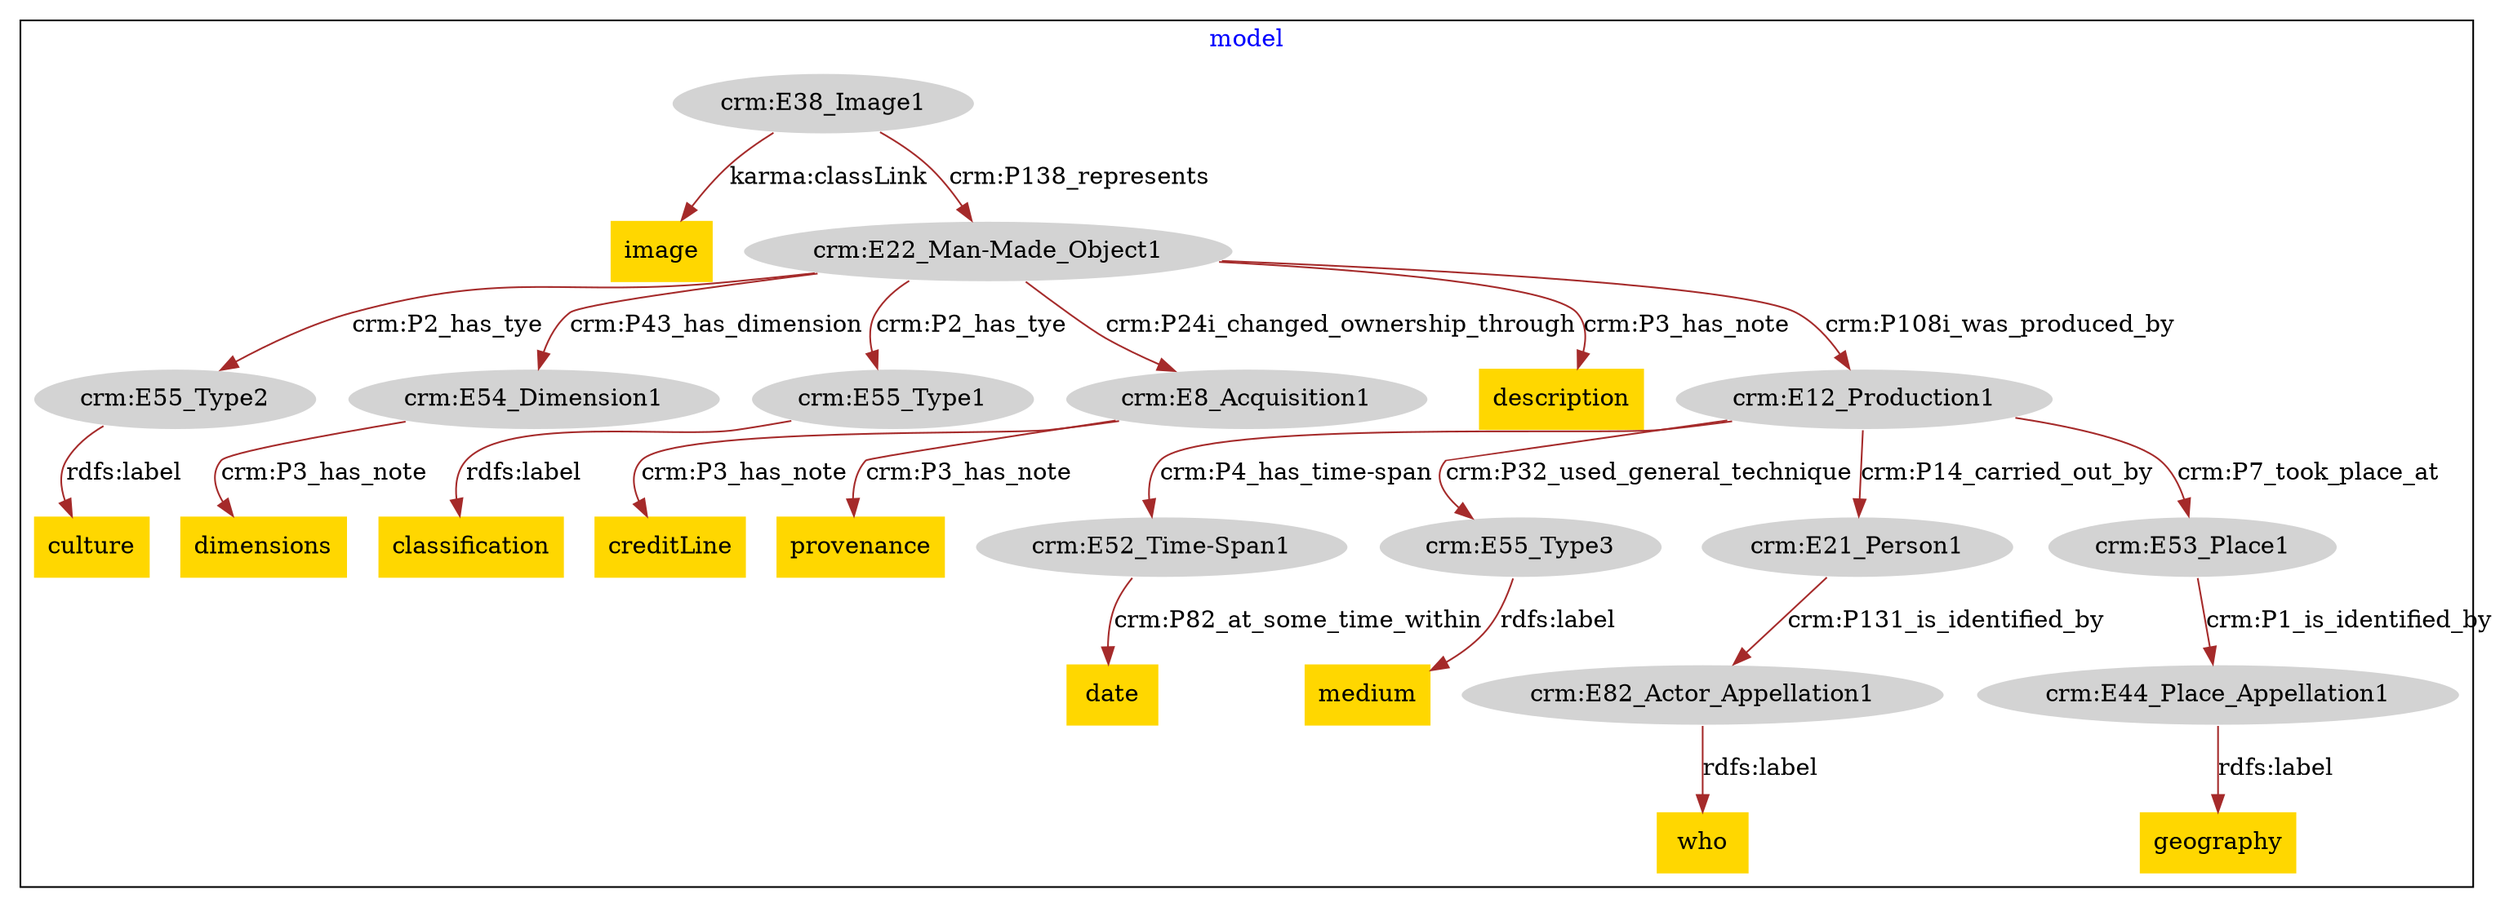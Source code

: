 digraph n0 {
fontcolor="blue"
remincross="true"
subgraph cluster {
label="model"
"crm:E38_Image1"[style="filled",color="white",fillcolor="lightgray",label="crm:E38_Image1"];
"image"[shape="plaintext",style="filled",fillcolor="gold",label="image"];
"crm:E52_Time-Span1"[style="filled",color="white",fillcolor="lightgray",label="crm:E52_Time-Span1"];
"date"[shape="plaintext",style="filled",fillcolor="gold",label="date"];
"crm:E44_Place_Appellation1"[style="filled",color="white",fillcolor="lightgray",label="crm:E44_Place_Appellation1"];
"geography"[shape="plaintext",style="filled",fillcolor="gold",label="geography"];
"crm:E55_Type2"[style="filled",color="white",fillcolor="lightgray",label="crm:E55_Type2"];
"culture"[shape="plaintext",style="filled",fillcolor="gold",label="culture"];
"crm:E55_Type3"[style="filled",color="white",fillcolor="lightgray",label="crm:E55_Type3"];
"medium"[shape="plaintext",style="filled",fillcolor="gold",label="medium"];
"crm:E54_Dimension1"[style="filled",color="white",fillcolor="lightgray",label="crm:E54_Dimension1"];
"dimensions"[shape="plaintext",style="filled",fillcolor="gold",label="dimensions"];
"crm:E55_Type1"[style="filled",color="white",fillcolor="lightgray",label="crm:E55_Type1"];
"classification"[shape="plaintext",style="filled",fillcolor="gold",label="classification"];
"crm:E8_Acquisition1"[style="filled",color="white",fillcolor="lightgray",label="crm:E8_Acquisition1"];
"creditLine"[shape="plaintext",style="filled",fillcolor="gold",label="creditLine"];
"crm:E82_Actor_Appellation1"[style="filled",color="white",fillcolor="lightgray",label="crm:E82_Actor_Appellation1"];
"who"[shape="plaintext",style="filled",fillcolor="gold",label="who"];
"crm:E22_Man-Made_Object1"[style="filled",color="white",fillcolor="lightgray",label="crm:E22_Man-Made_Object1"];
"description"[shape="plaintext",style="filled",fillcolor="gold",label="description"];
"provenance"[shape="plaintext",style="filled",fillcolor="gold",label="provenance"];
"crm:E12_Production1"[style="filled",color="white",fillcolor="lightgray",label="crm:E12_Production1"];
"crm:E21_Person1"[style="filled",color="white",fillcolor="lightgray",label="crm:E21_Person1"];
"crm:E53_Place1"[style="filled",color="white",fillcolor="lightgray",label="crm:E53_Place1"];
}
"crm:E38_Image1" -> "image"[color="brown",fontcolor="black",label="karma:classLink"];
"crm:E52_Time-Span1" -> "date"[color="brown",fontcolor="black",label="crm:P82_at_some_time_within"];
"crm:E44_Place_Appellation1" -> "geography"[color="brown",fontcolor="black",label="rdfs:label"];
"crm:E55_Type2" -> "culture"[color="brown",fontcolor="black",label="rdfs:label"];
"crm:E55_Type3" -> "medium"[color="brown",fontcolor="black",label="rdfs:label"];
"crm:E54_Dimension1" -> "dimensions"[color="brown",fontcolor="black",label="crm:P3_has_note"];
"crm:E55_Type1" -> "classification"[color="brown",fontcolor="black",label="rdfs:label"];
"crm:E8_Acquisition1" -> "creditLine"[color="brown",fontcolor="black",label="crm:P3_has_note"];
"crm:E82_Actor_Appellation1" -> "who"[color="brown",fontcolor="black",label="rdfs:label"];
"crm:E22_Man-Made_Object1" -> "description"[color="brown",fontcolor="black",label="crm:P3_has_note"];
"crm:E8_Acquisition1" -> "provenance"[color="brown",fontcolor="black",label="crm:P3_has_note"];
"crm:E38_Image1" -> "crm:E22_Man-Made_Object1"[color="brown",fontcolor="black",label="crm:P138_represents"];
"crm:E22_Man-Made_Object1" -> "crm:E12_Production1"[color="brown",fontcolor="black",label="crm:P108i_was_produced_by"];
"crm:E22_Man-Made_Object1" -> "crm:E55_Type1"[color="brown",fontcolor="black",label="crm:P2_has_tye"];
"crm:E22_Man-Made_Object1" -> "crm:E55_Type2"[color="brown",fontcolor="black",label="crm:P2_has_tye"];
"crm:E22_Man-Made_Object1" -> "crm:E8_Acquisition1"[color="brown",fontcolor="black",label="crm:P24i_changed_ownership_through"];
"crm:E22_Man-Made_Object1" -> "crm:E54_Dimension1"[color="brown",fontcolor="black",label="crm:P43_has_dimension"];
"crm:E12_Production1" -> "crm:E21_Person1"[color="brown",fontcolor="black",label="crm:P14_carried_out_by"];
"crm:E12_Production1" -> "crm:E55_Type3"[color="brown",fontcolor="black",label="crm:P32_used_general_technique"];
"crm:E12_Production1" -> "crm:E52_Time-Span1"[color="brown",fontcolor="black",label="crm:P4_has_time-span"];
"crm:E12_Production1" -> "crm:E53_Place1"[color="brown",fontcolor="black",label="crm:P7_took_place_at"];
"crm:E21_Person1" -> "crm:E82_Actor_Appellation1"[color="brown",fontcolor="black",label="crm:P131_is_identified_by"];
"crm:E53_Place1" -> "crm:E44_Place_Appellation1"[color="brown",fontcolor="black",label="crm:P1_is_identified_by"];
}
